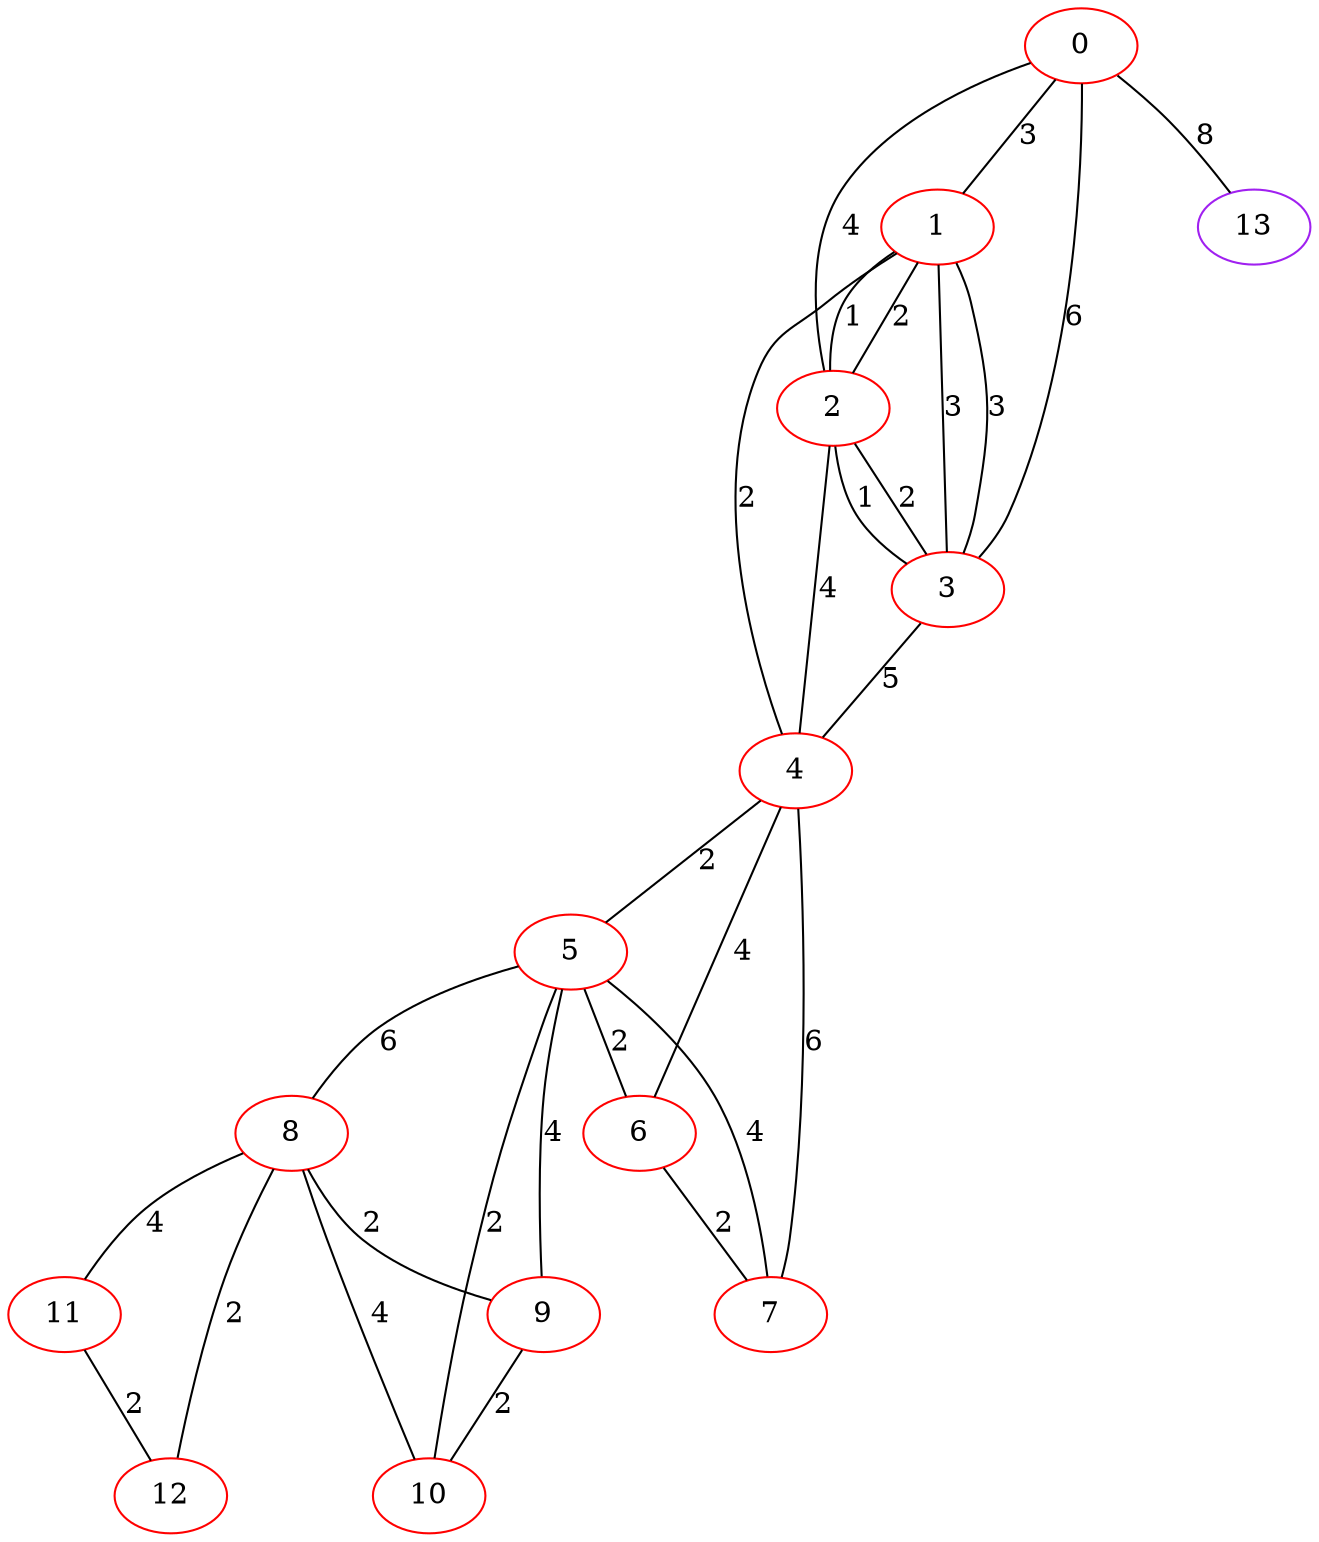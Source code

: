 graph "" {
0 [color=red, weight=1];
1 [color=red, weight=1];
2 [color=red, weight=1];
3 [color=red, weight=1];
4 [color=red, weight=1];
5 [color=red, weight=1];
6 [color=red, weight=1];
7 [color=red, weight=1];
8 [color=red, weight=1];
9 [color=red, weight=1];
10 [color=red, weight=1];
11 [color=red, weight=1];
12 [color=red, weight=1];
13 [color=purple, weight=4];
0 -- 1  [key=0, label=3];
0 -- 2  [key=0, label=4];
0 -- 3  [key=0, label=6];
0 -- 13  [key=0, label=8];
1 -- 2  [key=0, label=1];
1 -- 2  [key=1, label=2];
1 -- 3  [key=0, label=3];
1 -- 3  [key=1, label=3];
1 -- 4  [key=0, label=2];
2 -- 3  [key=0, label=2];
2 -- 3  [key=1, label=1];
2 -- 4  [key=0, label=4];
3 -- 4  [key=0, label=5];
4 -- 5  [key=0, label=2];
4 -- 6  [key=0, label=4];
4 -- 7  [key=0, label=6];
5 -- 6  [key=0, label=2];
5 -- 7  [key=0, label=4];
5 -- 8  [key=0, label=6];
5 -- 9  [key=0, label=4];
5 -- 10  [key=0, label=2];
6 -- 7  [key=0, label=2];
8 -- 9  [key=0, label=2];
8 -- 10  [key=0, label=4];
8 -- 11  [key=0, label=4];
8 -- 12  [key=0, label=2];
9 -- 10  [key=0, label=2];
11 -- 12  [key=0, label=2];
}
